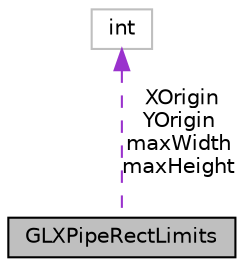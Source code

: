 digraph "GLXPipeRectLimits"
{
 // LATEX_PDF_SIZE
  edge [fontname="Helvetica",fontsize="10",labelfontname="Helvetica",labelfontsize="10"];
  node [fontname="Helvetica",fontsize="10",shape=record];
  Node1 [label="GLXPipeRectLimits",height=0.2,width=0.4,color="black", fillcolor="grey75", style="filled", fontcolor="black",tooltip=" "];
  Node2 -> Node1 [dir="back",color="darkorchid3",fontsize="10",style="dashed",label=" XOrigin\nYOrigin\nmaxWidth\nmaxHeight" ];
  Node2 [label="int",height=0.2,width=0.4,color="grey75", fillcolor="white", style="filled",tooltip=" "];
}

